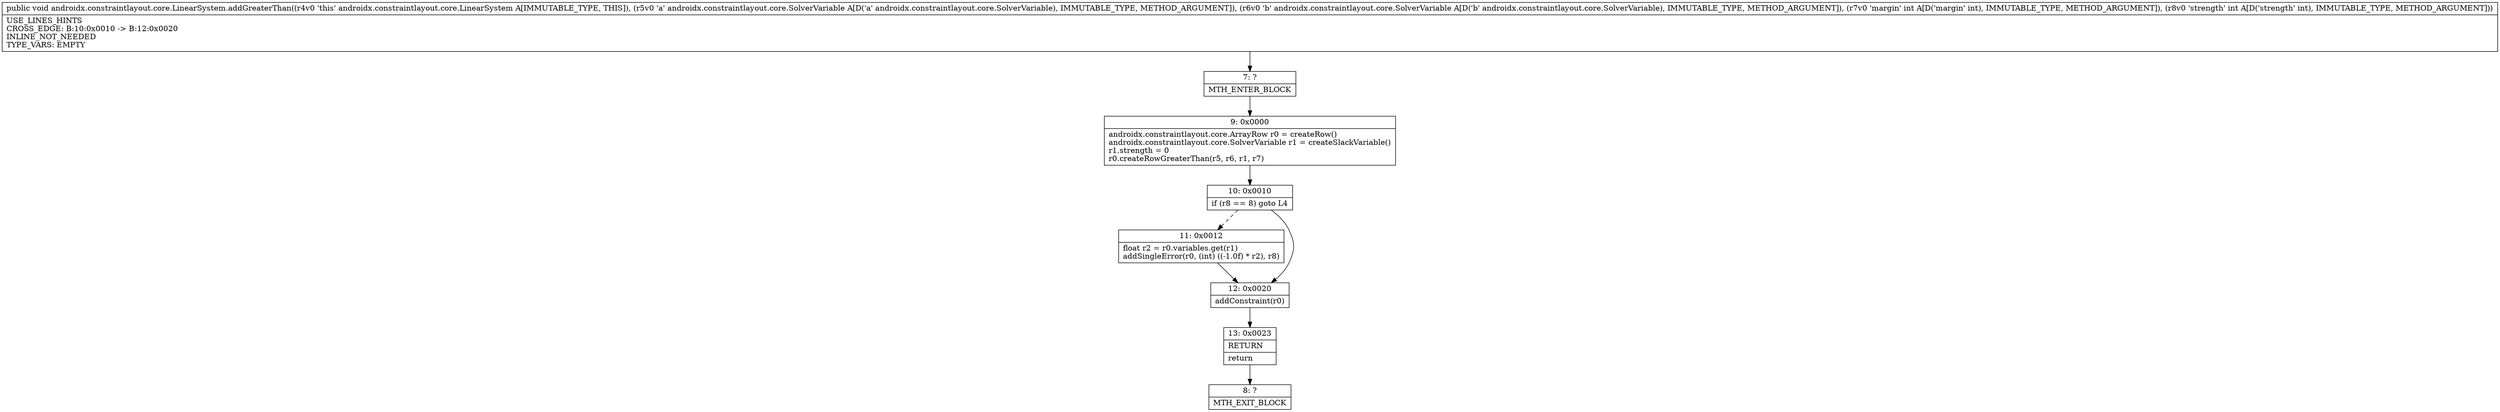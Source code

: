 digraph "CFG forandroidx.constraintlayout.core.LinearSystem.addGreaterThan(Landroidx\/constraintlayout\/core\/SolverVariable;Landroidx\/constraintlayout\/core\/SolverVariable;II)V" {
Node_7 [shape=record,label="{7\:\ ?|MTH_ENTER_BLOCK\l}"];
Node_9 [shape=record,label="{9\:\ 0x0000|androidx.constraintlayout.core.ArrayRow r0 = createRow()\landroidx.constraintlayout.core.SolverVariable r1 = createSlackVariable()\lr1.strength = 0\lr0.createRowGreaterThan(r5, r6, r1, r7)\l}"];
Node_10 [shape=record,label="{10\:\ 0x0010|if (r8 == 8) goto L4\l}"];
Node_11 [shape=record,label="{11\:\ 0x0012|float r2 = r0.variables.get(r1)\laddSingleError(r0, (int) ((\-1.0f) * r2), r8)\l}"];
Node_12 [shape=record,label="{12\:\ 0x0020|addConstraint(r0)\l}"];
Node_13 [shape=record,label="{13\:\ 0x0023|RETURN\l|return\l}"];
Node_8 [shape=record,label="{8\:\ ?|MTH_EXIT_BLOCK\l}"];
MethodNode[shape=record,label="{public void androidx.constraintlayout.core.LinearSystem.addGreaterThan((r4v0 'this' androidx.constraintlayout.core.LinearSystem A[IMMUTABLE_TYPE, THIS]), (r5v0 'a' androidx.constraintlayout.core.SolverVariable A[D('a' androidx.constraintlayout.core.SolverVariable), IMMUTABLE_TYPE, METHOD_ARGUMENT]), (r6v0 'b' androidx.constraintlayout.core.SolverVariable A[D('b' androidx.constraintlayout.core.SolverVariable), IMMUTABLE_TYPE, METHOD_ARGUMENT]), (r7v0 'margin' int A[D('margin' int), IMMUTABLE_TYPE, METHOD_ARGUMENT]), (r8v0 'strength' int A[D('strength' int), IMMUTABLE_TYPE, METHOD_ARGUMENT]))  | USE_LINES_HINTS\lCROSS_EDGE: B:10:0x0010 \-\> B:12:0x0020\lINLINE_NOT_NEEDED\lTYPE_VARS: EMPTY\l}"];
MethodNode -> Node_7;Node_7 -> Node_9;
Node_9 -> Node_10;
Node_10 -> Node_11[style=dashed];
Node_10 -> Node_12;
Node_11 -> Node_12;
Node_12 -> Node_13;
Node_13 -> Node_8;
}

